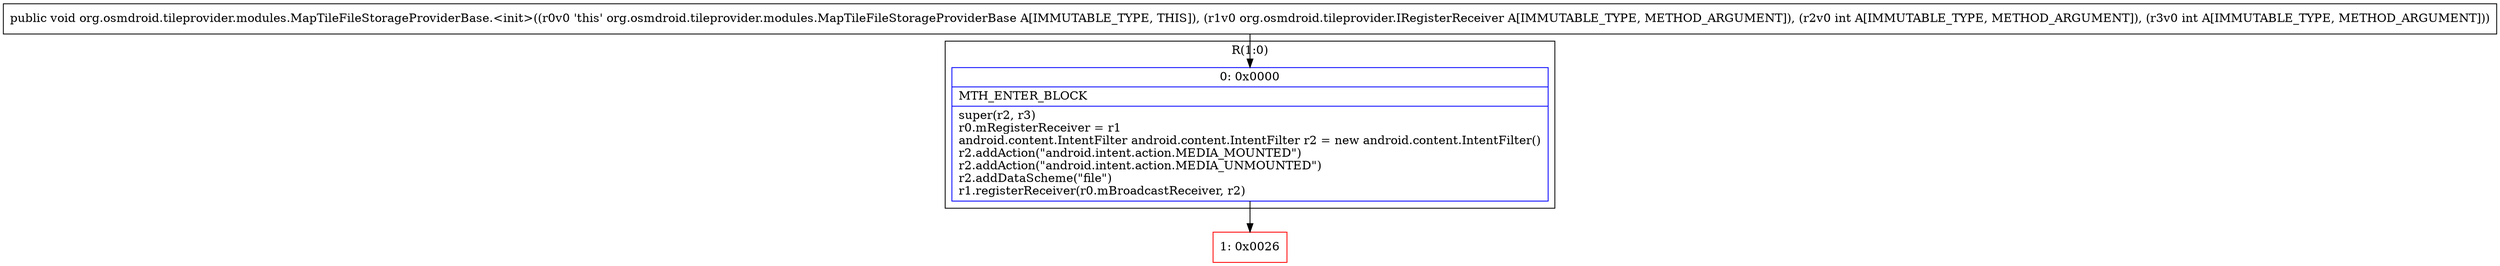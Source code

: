digraph "CFG fororg.osmdroid.tileprovider.modules.MapTileFileStorageProviderBase.\<init\>(Lorg\/osmdroid\/tileprovider\/IRegisterReceiver;II)V" {
subgraph cluster_Region_96976272 {
label = "R(1:0)";
node [shape=record,color=blue];
Node_0 [shape=record,label="{0\:\ 0x0000|MTH_ENTER_BLOCK\l|super(r2, r3)\lr0.mRegisterReceiver = r1\landroid.content.IntentFilter android.content.IntentFilter r2 = new android.content.IntentFilter()\lr2.addAction(\"android.intent.action.MEDIA_MOUNTED\")\lr2.addAction(\"android.intent.action.MEDIA_UNMOUNTED\")\lr2.addDataScheme(\"file\")\lr1.registerReceiver(r0.mBroadcastReceiver, r2)\l}"];
}
Node_1 [shape=record,color=red,label="{1\:\ 0x0026}"];
MethodNode[shape=record,label="{public void org.osmdroid.tileprovider.modules.MapTileFileStorageProviderBase.\<init\>((r0v0 'this' org.osmdroid.tileprovider.modules.MapTileFileStorageProviderBase A[IMMUTABLE_TYPE, THIS]), (r1v0 org.osmdroid.tileprovider.IRegisterReceiver A[IMMUTABLE_TYPE, METHOD_ARGUMENT]), (r2v0 int A[IMMUTABLE_TYPE, METHOD_ARGUMENT]), (r3v0 int A[IMMUTABLE_TYPE, METHOD_ARGUMENT])) }"];
MethodNode -> Node_0;
Node_0 -> Node_1;
}


